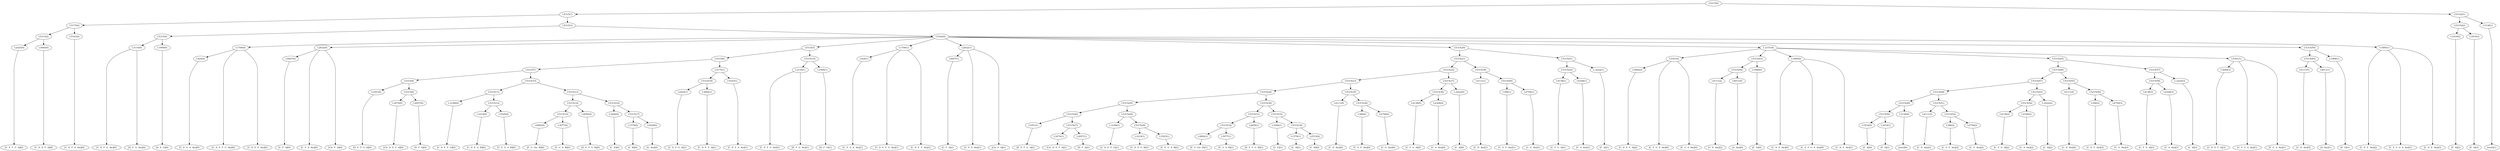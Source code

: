 digraph sample{
"L2425(0)"->"[C  E  F  G  A](0)"
"L3844(0)"->"[C  D  E  F  A](0)"
"L5315(2)"->"L2425(0)"
"L5315(2)"->"L3844(0)"
"L5163(0)"->"[C  D  F  A  Ais](0)"
"L5175(0)"->"L5315(2)"
"L5175(0)"->"L5163(0)"
"L3116(0)"->"[C  D  F  G  Ais](0)"
"L3116(0)"->"[D  F  G  Ais](0)"
"L1909(0)"->"[D  F  G](0)"
"L5315(4)"->"L3116(0)"
"L5315(4)"->"L1909(0)"
"L424(0)"->"[C  E  G  A  Ais](0)"
"L1706(0)"->"[C  D  E  F  G  Ais](0)"
"L1706(0)"->"[C  D  E  F  Ais](0)"
"L1706(0)"->"L424(0)"
"L4607(0)"->"[C  F  A](0)"
"L2832(0)"->"[C  F  A  Ais](0)"
"L2832(0)"->"L4607(0)"
"L2832(0)"->"[Cis  F  A](0)"
"L1051(0)"->"[D  E  F  G  A](0)"
"L3474(0)"->"[Cis  D  E  F  A](0)"
"L2057(0)"->"[D  F  A](0)"
"L5315(9)"->"L3474(0)"
"L5315(9)"->"L2057(0)"
"L5315(8)"->"L1051(0)"
"L5315(8)"->"L5315(9)"
"L-2186(0)"->"[C  D  E  F  G](0)"
"L3219(0)"->"[C  D  E  G  B](0)"
"L3525(0)"->"[C  E  G  A  B](0)"
"L5315(12)"->"L3219(0)"
"L5315(12)"->"L3525(0)"
"L5315(11)"->"L-2186(0)"
"L5315(11)"->"L5315(12)"
"L4892(0)"->"[F  G  Gis  B](0)"
"L3977(0)"->"[F  G  A  B](0)"
"L5315(15)"->"L4892(0)"
"L5315(15)"->"L3977(0)"
"L2656(0)"->"[D  E  F  G  B](0)"
"L5315(14)"->"L5315(15)"
"L5315(14)"->"L2656(0)"
"L3266(0)"->"[C  E](0)"
"L1579(0)"->"[C  B](0)"
"L4529(0)"->"[G  Ais](0)"
"L5315(17)"->"L1579(0)"
"L5315(17)"->"L4529(0)"
"L5315(16)"->"L3266(0)"
"L5315(16)"->"L5315(17)"
"L5315(13)"->"L5315(14)"
"L5315(13)"->"L5315(16)"
"L5315(10)"->"L5315(11)"
"L5315(10)"->"L5315(13)"
"L5315(7)"->"L5315(8)"
"L5315(7)"->"L5315(10)"
"L2425(1)"->"[C  E  F  G  A](1)"
"L3844(1)"->"[C  D  E  F  A](1)"
"L5315(18)"->"L2425(1)"
"L5315(18)"->"L3844(1)"
"L5163(1)"->"[C  D  F  A  Ais](1)"
"L5175(1)"->"L5315(18)"
"L5175(1)"->"L5163(1)"
"L5315(6)"->"L5315(7)"
"L5315(6)"->"L5175(1)"
"L3116(1)"->"[C  D  F  G  Ais](1)"
"L3116(1)"->"[D  F  G  Ais](1)"
"L1909(1)"->"[D  F  G](1)"
"L5315(19)"->"L3116(1)"
"L5315(19)"->"L1909(1)"
"L5315(5)"->"L5315(6)"
"L5315(5)"->"L5315(19)"
"L424(1)"->"[C  E  G  A  Ais](1)"
"L1706(1)"->"[C  D  E  F  G  Ais](1)"
"L1706(1)"->"[C  D  E  F  Ais](1)"
"L1706(1)"->"L424(1)"
"L4607(1)"->"[C  F  A](1)"
"L2832(1)"->"[C  F  A  Ais](1)"
"L2832(1)"->"L4607(1)"
"L2832(1)"->"[Cis  F  A](1)"
"L1051(1)"->"[D  E  F  G  A](1)"
"L3474(1)"->"[Cis  D  E  F  A](1)"
"L2057(1)"->"[D  F  A](1)"
"L5315(27)"->"L3474(1)"
"L5315(27)"->"L2057(1)"
"L5315(26)"->"L1051(1)"
"L5315(26)"->"L5315(27)"
"L-2186(1)"->"[C  D  E  F  G](1)"
"L3219(1)"->"[C  D  E  G  B](1)"
"L3525(1)"->"[C  E  G  A  B](1)"
"L5315(29)"->"L3219(1)"
"L5315(29)"->"L3525(1)"
"L5315(28)"->"L-2186(1)"
"L5315(28)"->"L5315(29)"
"L5315(25)"->"L5315(26)"
"L5315(25)"->"L5315(28)"
"L4892(1)"->"[F  G  Gis  B](1)"
"L3977(1)"->"[F  G  A  B](1)"
"L5315(32)"->"L4892(1)"
"L5315(32)"->"L3977(1)"
"L2656(1)"->"[D  E  F  G  B](1)"
"L5315(31)"->"L5315(32)"
"L5315(31)"->"L2656(1)"
"L3266(1)"->"[C  E](1)"
"L1579(1)"->"[C  B](1)"
"L2515(0)"->"[C  D](0)"
"L5315(34)"->"L1579(1)"
"L5315(34)"->"L2515(0)"
"L5315(33)"->"L3266(1)"
"L5315(33)"->"L5315(34)"
"L5315(30)"->"L5315(31)"
"L5315(30)"->"L5315(33)"
"L5315(24)"->"L5315(25)"
"L5315(24)"->"L5315(30)"
"L4111(0)"->"[C  D  Ais](0)"
"L396(0)"->"[C  E  F  Ais](0)"
"L4759(0)"->"[C  G  Ais](0)"
"L5315(36)"->"L396(0)"
"L5315(36)"->"L4759(0)"
"L5315(35)"->"L4111(0)"
"L5315(35)"->"L5315(36)"
"L5315(23)"->"L5315(24)"
"L5315(23)"->"L5315(35)"
"L4138(0)"->"[C  F  G  A](0)"
"L4328(0)"->"[C  A  Ais](0)"
"L5315(38)"->"L4138(0)"
"L5315(38)"->"L4328(0)"
"L-2222(0)"->"[C  A](0)"
"L5315(37)"->"L5315(38)"
"L5315(37)"->"L-2222(0)"
"L5315(22)"->"L5315(23)"
"L5315(22)"->"L5315(37)"
"L4111(1)"->"[C  D  Ais](1)"
"L396(1)"->"[C  E  F  Ais](1)"
"L4759(1)"->"[C  G  Ais](1)"
"L5315(40)"->"L396(1)"
"L5315(40)"->"L4759(1)"
"L5315(39)"->"L4111(1)"
"L5315(39)"->"L5315(40)"
"L5315(21)"->"L5315(22)"
"L5315(21)"->"L5315(39)"
"L4138(1)"->"[C  F  G  A](1)"
"L4328(1)"->"[C  A  Ais](1)"
"L5315(42)"->"L4138(1)"
"L5315(42)"->"L4328(1)"
"L-2222(1)"->"[C  A](1)"
"L5315(41)"->"L5315(42)"
"L5315(41)"->"L-2222(1)"
"L5315(20)"->"L5315(21)"
"L5315(20)"->"L5315(41)"
"L3844(2)"->"[C  D  E  F  A](2)"
"L5301(0)"->"[C  F  G  A  Ais](0)"
"L5301(0)"->"L3844(2)"
"L5301(0)"->"[F  G  A  Ais](0)"
"L4111(2)"->"[C  D  Ais](2)"
"L4011(0)"->"[A  Ais](0)"
"L5315(44)"->"L4111(2)"
"L5315(44)"->"L4011(0)"
"L1968(0)"->"[F  G](0)"
"L5315(43)"->"L5315(44)"
"L5315(43)"->"L1968(0)"
"L1885(0)"->"[C  D  E  Ais](0)"
"L1885(0)"->"[C  E  F  G  A  Ais](0)"
"L1885(0)"->"[C  D  E  Ais](1)"
"L1819(0)"->"[F  A](0)"
"L1819(1)"->"[F  A](1)"
"L5315(50)"->"L1819(0)"
"L5315(50)"->"L1819(1)"
"L3138(0)"->"[rest](0)"
"L5315(49)"->"L5315(50)"
"L5315(49)"->"L3138(0)"
"L4111(3)"->"[C  D  Ais](3)"
"L396(2)"->"[C  E  F  Ais](2)"
"L4759(2)"->"[C  G  Ais](2)"
"L5315(52)"->"L396(2)"
"L5315(52)"->"L4759(2)"
"L5315(51)"->"L4111(3)"
"L5315(51)"->"L5315(52)"
"L5315(48)"->"L5315(49)"
"L5315(48)"->"L5315(51)"
"L4138(2)"->"[C  F  G  A](2)"
"L4328(2)"->"[C  A  Ais](2)"
"L5315(54)"->"L4138(2)"
"L5315(54)"->"L4328(2)"
"L-2222(2)"->"[C  A](2)"
"L5315(53)"->"L5315(54)"
"L5315(53)"->"L-2222(2)"
"L5315(47)"->"L5315(48)"
"L5315(47)"->"L5315(53)"
"L4111(4)"->"[C  D  Ais](4)"
"L396(3)"->"[C  E  F  Ais](3)"
"L4759(3)"->"[C  G  Ais](3)"
"L5315(56)"->"L396(3)"
"L5315(56)"->"L4759(3)"
"L5315(55)"->"L4111(4)"
"L5315(55)"->"L5315(56)"
"L5315(46)"->"L5315(47)"
"L5315(46)"->"L5315(55)"
"L4138(3)"->"[C  F  G  A](3)"
"L4328(3)"->"[C  A  Ais](3)"
"L5315(58)"->"L4138(3)"
"L5315(58)"->"L4328(3)"
"L-2222(3)"->"[C  A](3)"
"L5315(57)"->"L5315(58)"
"L5315(57)"->"L-2222(3)"
"L5315(45)"->"L5315(46)"
"L5315(45)"->"L5315(57)"
"L3844(3)"->"[C  D  E  F  A](3)"
"L5301(1)"->"[C  F  G  A  Ais](1)"
"L5301(1)"->"L3844(3)"
"L5301(1)"->"[F  G  A  Ais](1)"
"L-2151(0)"->"L5301(0)"
"L-2151(0)"->"L5315(43)"
"L-2151(0)"->"L1885(0)"
"L-2151(0)"->"L5315(45)"
"L-2151(0)"->"L5301(1)"
"L4111(5)"->"[C  D  Ais](5)"
"L4011(1)"->"[A  Ais](1)"
"L5315(60)"->"L4111(5)"
"L5315(60)"->"L4011(1)"
"L1968(1)"->"[F  G](1)"
"L5315(59)"->"L5315(60)"
"L5315(59)"->"L1968(1)"
"L1885(1)"->"[C  D  E  Ais](2)"
"L1885(1)"->"[C  E  F  G  A  Ais](1)"
"L1885(1)"->"[C  D  E  Ais](3)"
"L5302(0)"->"L1706(0)"
"L5302(0)"->"L2832(0)"
"L5302(0)"->"L5315(5)"
"L5302(0)"->"L1706(1)"
"L5302(0)"->"L2832(1)"
"L5302(0)"->"L5315(20)"
"L5302(0)"->"L-2151(0)"
"L5302(0)"->"L5315(59)"
"L5302(0)"->"L1885(1)"
"L5315(3)"->"L5315(4)"
"L5315(3)"->"L5302(0)"
"L5315(1)"->"L5175(0)"
"L5315(1)"->"L5315(3)"
"L1819(2)"->"[F  A](2)"
"L1819(3)"->"[F  A](3)"
"L5315(62)"->"L1819(2)"
"L5315(62)"->"L1819(3)"
"L3138(1)"->"[rest](1)"
"L5315(61)"->"L5315(62)"
"L5315(61)"->"L3138(1)"
"L5315(0)"->"L5315(1)"
"L5315(0)"->"L5315(61)"
{rank = min; "L5315(0)"}
{rank = same; "L5315(1)"; "L5315(61)";}
{rank = same; "L5175(0)"; "L5315(3)"; "L5315(62)"; "L3138(1)";}
{rank = same; "L5315(2)"; "L5163(0)"; "L5315(4)"; "L5302(0)"; "L1819(2)"; "L1819(3)";}
{rank = same; "L2425(0)"; "L3844(0)"; "L3116(0)"; "L1909(0)"; "L1706(0)"; "L2832(0)"; "L5315(5)"; "L1706(1)"; "L2832(1)"; "L5315(20)"; "L-2151(0)"; "L5315(59)"; "L1885(1)";}
{rank = same; "L424(0)"; "L4607(0)"; "L5315(6)"; "L5315(19)"; "L424(1)"; "L4607(1)"; "L5315(21)"; "L5315(41)"; "L5301(0)"; "L5315(43)"; "L1885(0)"; "L5315(45)"; "L5301(1)"; "L5315(60)"; "L1968(1)";}
{rank = same; "L5315(7)"; "L5175(1)"; "L3116(1)"; "L1909(1)"; "L5315(22)"; "L5315(39)"; "L5315(42)"; "L-2222(1)"; "L3844(2)"; "L5315(44)"; "L1968(0)"; "L5315(46)"; "L5315(57)"; "L3844(3)"; "L4111(5)"; "L4011(1)";}
{rank = same; "L5315(8)"; "L5315(10)"; "L5315(18)"; "L5163(1)"; "L5315(23)"; "L5315(37)"; "L4111(1)"; "L5315(40)"; "L4138(1)"; "L4328(1)"; "L4111(2)"; "L4011(0)"; "L5315(47)"; "L5315(55)"; "L5315(58)"; "L-2222(3)";}
{rank = same; "L1051(0)"; "L5315(9)"; "L5315(11)"; "L5315(13)"; "L2425(1)"; "L3844(1)"; "L5315(24)"; "L5315(35)"; "L5315(38)"; "L-2222(0)"; "L396(1)"; "L4759(1)"; "L5315(48)"; "L5315(53)"; "L4111(4)"; "L5315(56)"; "L4138(3)"; "L4328(3)";}
{rank = same; "L3474(0)"; "L2057(0)"; "L-2186(0)"; "L5315(12)"; "L5315(14)"; "L5315(16)"; "L5315(25)"; "L5315(30)"; "L4111(0)"; "L5315(36)"; "L4138(0)"; "L4328(0)"; "L5315(49)"; "L5315(51)"; "L5315(54)"; "L-2222(2)"; "L396(3)"; "L4759(3)";}
{rank = same; "L3219(0)"; "L3525(0)"; "L5315(15)"; "L2656(0)"; "L3266(0)"; "L5315(17)"; "L5315(26)"; "L5315(28)"; "L5315(31)"; "L5315(33)"; "L396(0)"; "L4759(0)"; "L5315(50)"; "L3138(0)"; "L4111(3)"; "L5315(52)"; "L4138(2)"; "L4328(2)";}
{rank = same; "L4892(0)"; "L3977(0)"; "L1579(0)"; "L4529(0)"; "L1051(1)"; "L5315(27)"; "L-2186(1)"; "L5315(29)"; "L5315(32)"; "L2656(1)"; "L3266(1)"; "L5315(34)"; "L1819(0)"; "L1819(1)"; "L396(2)"; "L4759(2)";}
{rank = same; "L3474(1)"; "L2057(1)"; "L3219(1)"; "L3525(1)"; "L4892(1)"; "L3977(1)"; "L1579(1)"; "L2515(0)";}
{rank = max; "[A  Ais](0)"; "[A  Ais](1)"; "[C  A  Ais](0)"; "[C  A  Ais](1)"; "[C  A  Ais](2)"; "[C  A  Ais](3)"; "[C  A](0)"; "[C  A](1)"; "[C  A](2)"; "[C  A](3)"; "[C  B](0)"; "[C  B](1)"; "[C  D  Ais](0)"; "[C  D  Ais](1)"; "[C  D  Ais](2)"; "[C  D  Ais](3)"; "[C  D  Ais](4)"; "[C  D  Ais](5)"; "[C  D  E  Ais](0)"; "[C  D  E  Ais](1)"; "[C  D  E  Ais](2)"; "[C  D  E  Ais](3)"; "[C  D  E  F  A](0)"; "[C  D  E  F  A](1)"; "[C  D  E  F  A](2)"; "[C  D  E  F  A](3)"; "[C  D  E  F  Ais](0)"; "[C  D  E  F  Ais](1)"; "[C  D  E  F  G  Ais](0)"; "[C  D  E  F  G  Ais](1)"; "[C  D  E  F  G](0)"; "[C  D  E  F  G](1)"; "[C  D  E  G  B](0)"; "[C  D  E  G  B](1)"; "[C  D  F  A  Ais](0)"; "[C  D  F  A  Ais](1)"; "[C  D  F  G  Ais](0)"; "[C  D  F  G  Ais](1)"; "[C  D](0)"; "[C  E  F  Ais](0)"; "[C  E  F  Ais](1)"; "[C  E  F  Ais](2)"; "[C  E  F  Ais](3)"; "[C  E  F  G  A  Ais](0)"; "[C  E  F  G  A  Ais](1)"; "[C  E  F  G  A](0)"; "[C  E  F  G  A](1)"; "[C  E  G  A  Ais](0)"; "[C  E  G  A  Ais](1)"; "[C  E  G  A  B](0)"; "[C  E  G  A  B](1)"; "[C  E](0)"; "[C  E](1)"; "[C  F  A  Ais](0)"; "[C  F  A  Ais](1)"; "[C  F  A](0)"; "[C  F  A](1)"; "[C  F  G  A  Ais](0)"; "[C  F  G  A  Ais](1)"; "[C  F  G  A](0)"; "[C  F  G  A](1)"; "[C  F  G  A](2)"; "[C  F  G  A](3)"; "[C  G  Ais](0)"; "[C  G  Ais](1)"; "[C  G  Ais](2)"; "[C  G  Ais](3)"; "[Cis  D  E  F  A](0)"; "[Cis  D  E  F  A](1)"; "[Cis  F  A](0)"; "[Cis  F  A](1)"; "[D  E  F  G  A](0)"; "[D  E  F  G  A](1)"; "[D  E  F  G  B](0)"; "[D  E  F  G  B](1)"; "[D  F  A](0)"; "[D  F  A](1)"; "[D  F  G  Ais](0)"; "[D  F  G  Ais](1)"; "[D  F  G](0)"; "[D  F  G](1)"; "[F  A](0)"; "[F  A](1)"; "[F  A](2)"; "[F  A](3)"; "[F  G  A  Ais](0)"; "[F  G  A  Ais](1)"; "[F  G  A  B](0)"; "[F  G  A  B](1)"; "[F  G  Gis  B](0)"; "[F  G  Gis  B](1)"; "[F  G](0)"; "[F  G](1)"; "[G  Ais](0)"; "[rest](0)"; "[rest](1)";}
}